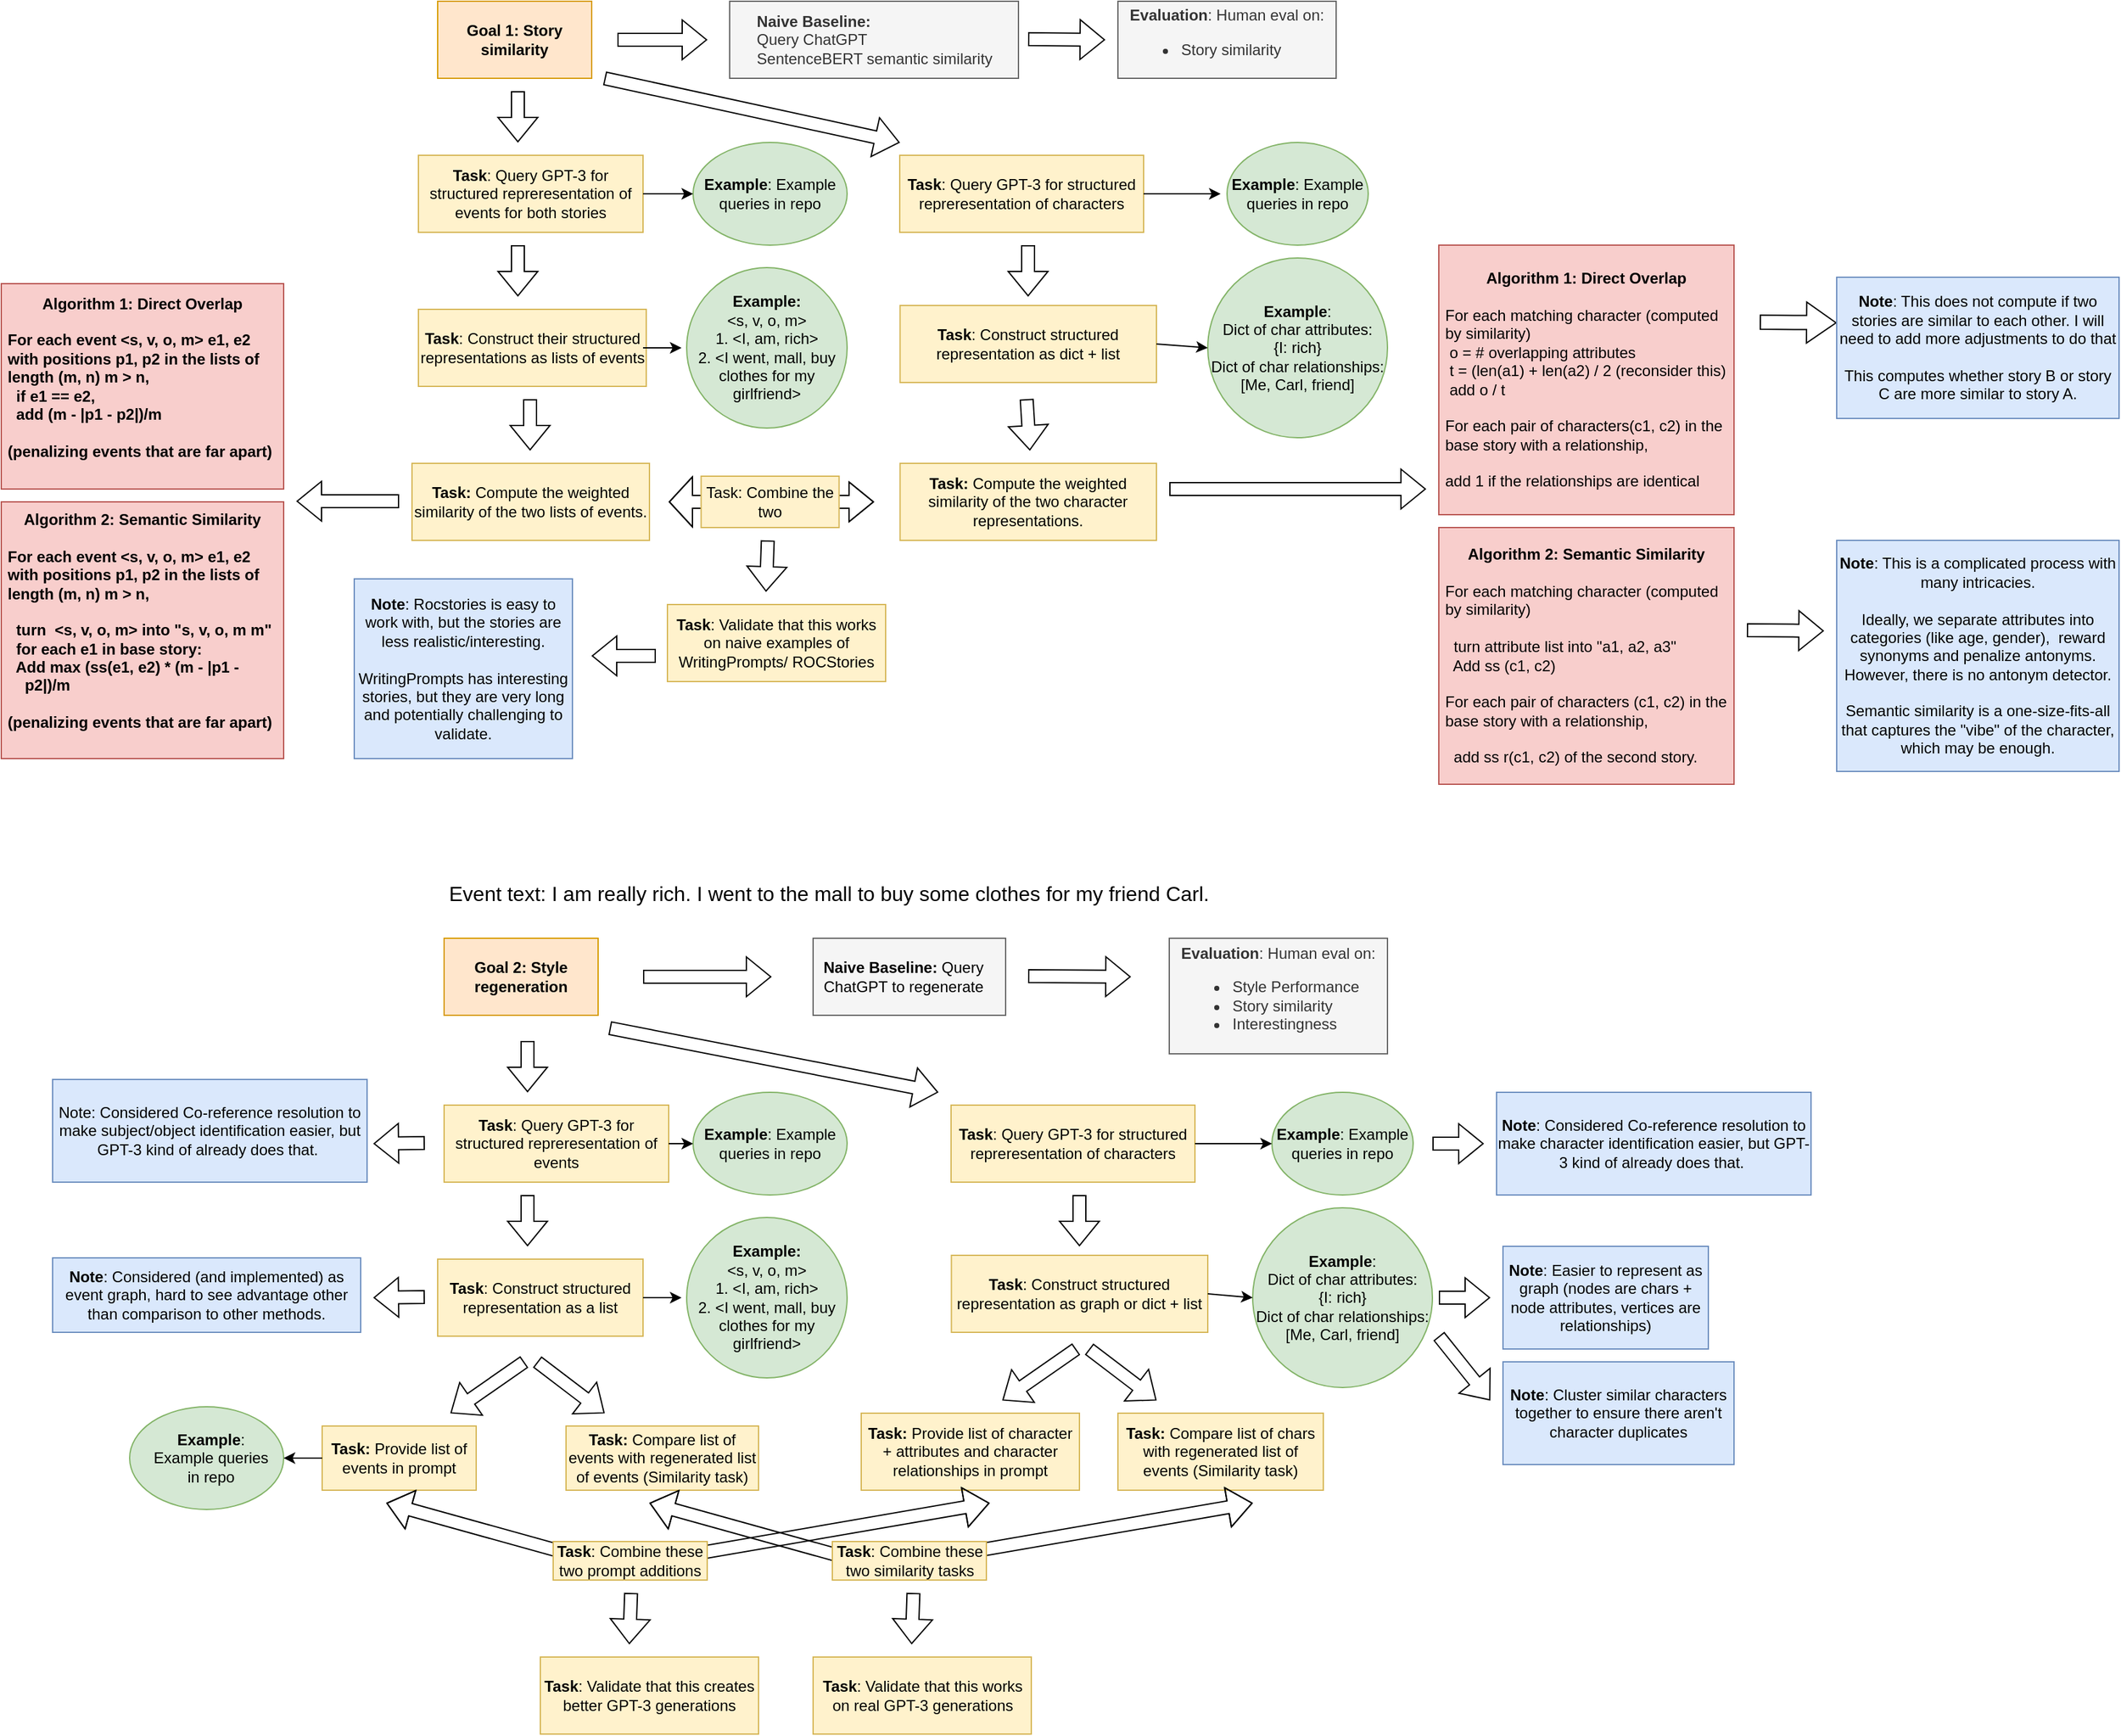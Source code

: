 <mxfile version="21.6.5" type="device">
  <diagram id="C5RBs43oDa-KdzZeNtuy" name="Page-1">
    <mxGraphModel dx="1106" dy="702" grid="1" gridSize="10" guides="1" tooltips="1" connect="1" arrows="1" fold="1" page="1" pageScale="1" pageWidth="3300" pageHeight="4681" math="0" shadow="0">
      <root>
        <mxCell id="WIyWlLk6GJQsqaUBKTNV-0" />
        <mxCell id="WIyWlLk6GJQsqaUBKTNV-1" parent="WIyWlLk6GJQsqaUBKTNV-0" />
        <mxCell id="u2KNT-bkNQCC0Z62DxVK-24" value="&lt;b style=&quot;border-color: var(--border-color);&quot;&gt;Example:&lt;br style=&quot;border-color: var(--border-color);&quot;&gt;&lt;/b&gt;&amp;lt;s, v, o, m&amp;gt;&lt;br style=&quot;border-color: var(--border-color);&quot;&gt;1. &amp;lt;I, am, rich&amp;gt;&lt;br style=&quot;border-color: var(--border-color);&quot;&gt;2. &amp;lt;I went, mall, buy clothes for my girlfriend&amp;gt;" style="ellipse;whiteSpace=wrap;html=1;aspect=fixed;fillColor=#d5e8d4;strokeColor=#82b366;" parent="WIyWlLk6GJQsqaUBKTNV-1" vertex="1">
          <mxGeometry x="644" y="1787.5" width="125" height="125" as="geometry" />
        </mxCell>
        <mxCell id="u2KNT-bkNQCC0Z62DxVK-22" value="&lt;b style=&quot;border-color: var(--border-color);&quot;&gt;Example&lt;/b&gt;: Example queries in repo" style="ellipse;whiteSpace=wrap;html=1;fillColor=#d5e8d4;strokeColor=#82b366;" parent="WIyWlLk6GJQsqaUBKTNV-1" vertex="1">
          <mxGeometry x="649" y="1690" width="120" height="80" as="geometry" />
        </mxCell>
        <mxCell id="u2KNT-bkNQCC0Z62DxVK-17" value="&lt;b style=&quot;border-color: var(--border-color);&quot;&gt;Task&lt;/b&gt;: Construct structured representation as a list" style="rounded=0;whiteSpace=wrap;html=1;fillColor=#fff2cc;strokeColor=#d6b656;" parent="WIyWlLk6GJQsqaUBKTNV-1" vertex="1">
          <mxGeometry x="450" y="1820" width="160" height="60" as="geometry" />
        </mxCell>
        <mxCell id="u2KNT-bkNQCC0Z62DxVK-6" value="" style="rounded=0;whiteSpace=wrap;html=1;fillColor=#f5f5f5;strokeColor=#666666;fontColor=#333333;" parent="WIyWlLk6GJQsqaUBKTNV-1" vertex="1">
          <mxGeometry x="742.5" y="1570" width="150" height="60" as="geometry" />
        </mxCell>
        <mxCell id="u2KNT-bkNQCC0Z62DxVK-3" value="&lt;b style=&quot;border-color: var(--border-color);&quot;&gt;Goal 2: Style regeneration&lt;/b&gt;" style="rounded=0;whiteSpace=wrap;html=1;fillColor=#ffe6cc;strokeColor=#d79b00;" parent="WIyWlLk6GJQsqaUBKTNV-1" vertex="1">
          <mxGeometry x="455" y="1570" width="120" height="60" as="geometry" />
        </mxCell>
        <mxCell id="u2KNT-bkNQCC0Z62DxVK-1" value="&lt;font style=&quot;font-size: 16px;&quot;&gt;Event text: I am really rich. I went to the mall to buy some clothes for my friend Carl.&lt;/font&gt;" style="text;html=1;strokeColor=none;fillColor=none;align=center;verticalAlign=middle;whiteSpace=wrap;rounded=0;" parent="WIyWlLk6GJQsqaUBKTNV-1" vertex="1">
          <mxGeometry x="440" y="1520" width="630" height="30" as="geometry" />
        </mxCell>
        <mxCell id="u2KNT-bkNQCC0Z62DxVK-4" value="" style="shape=flexArrow;endArrow=classic;html=1;rounded=0;" parent="WIyWlLk6GJQsqaUBKTNV-1" edge="1">
          <mxGeometry width="50" height="50" relative="1" as="geometry">
            <mxPoint x="610" y="1600" as="sourcePoint" />
            <mxPoint x="710" y="1600" as="targetPoint" />
          </mxGeometry>
        </mxCell>
        <mxCell id="u2KNT-bkNQCC0Z62DxVK-5" value="&lt;b&gt;Naive Baseline:&lt;/b&gt; Query ChatGPT to regenerate" style="text;html=1;strokeColor=none;fillColor=none;align=center;verticalAlign=middle;whiteSpace=wrap;rounded=0;" parent="WIyWlLk6GJQsqaUBKTNV-1" vertex="1">
          <mxGeometry x="732.5" y="1585" width="160" height="30" as="geometry" />
        </mxCell>
        <mxCell id="u2KNT-bkNQCC0Z62DxVK-7" value="&lt;b style=&quot;border-color: var(--border-color);&quot;&gt;Task&lt;/b&gt;: Query GPT-3 for structured repreresentation of events" style="rounded=0;whiteSpace=wrap;html=1;fillColor=#fff2cc;strokeColor=#d6b656;" parent="WIyWlLk6GJQsqaUBKTNV-1" vertex="1">
          <mxGeometry x="455" y="1700" width="175" height="60" as="geometry" />
        </mxCell>
        <mxCell id="u2KNT-bkNQCC0Z62DxVK-10" value="" style="shape=flexArrow;endArrow=classic;html=1;rounded=0;" parent="WIyWlLk6GJQsqaUBKTNV-1" edge="1">
          <mxGeometry width="50" height="50" relative="1" as="geometry">
            <mxPoint x="520" y="1650" as="sourcePoint" />
            <mxPoint x="520" y="1690" as="targetPoint" />
          </mxGeometry>
        </mxCell>
        <mxCell id="u2KNT-bkNQCC0Z62DxVK-11" value="" style="shape=flexArrow;endArrow=classic;html=1;rounded=0;" parent="WIyWlLk6GJQsqaUBKTNV-1" edge="1">
          <mxGeometry width="50" height="50" relative="1" as="geometry">
            <mxPoint x="584" y="1640" as="sourcePoint" />
            <mxPoint x="840" y="1690" as="targetPoint" />
          </mxGeometry>
        </mxCell>
        <mxCell id="u2KNT-bkNQCC0Z62DxVK-12" value="&lt;b style=&quot;border-color: var(--border-color);&quot;&gt;Task&lt;/b&gt;: Query GPT-3 for structured repreresentation of characters" style="rounded=0;whiteSpace=wrap;html=1;fillColor=#fff2cc;strokeColor=#d6b656;" parent="WIyWlLk6GJQsqaUBKTNV-1" vertex="1">
          <mxGeometry x="850" y="1700" width="190" height="60" as="geometry" />
        </mxCell>
        <mxCell id="u2KNT-bkNQCC0Z62DxVK-15" value="" style="shape=flexArrow;endArrow=classic;html=1;rounded=0;" parent="WIyWlLk6GJQsqaUBKTNV-1" edge="1">
          <mxGeometry width="50" height="50" relative="1" as="geometry">
            <mxPoint x="520" y="1770" as="sourcePoint" />
            <mxPoint x="520" y="1810" as="targetPoint" />
          </mxGeometry>
        </mxCell>
        <mxCell id="u2KNT-bkNQCC0Z62DxVK-23" value="" style="endArrow=classic;html=1;rounded=0;exitX=1;exitY=0.5;exitDx=0;exitDy=0;entryX=0;entryY=0.5;entryDx=0;entryDy=0;" parent="WIyWlLk6GJQsqaUBKTNV-1" source="u2KNT-bkNQCC0Z62DxVK-7" target="u2KNT-bkNQCC0Z62DxVK-22" edge="1">
          <mxGeometry width="50" height="50" relative="1" as="geometry">
            <mxPoint x="760" y="1660" as="sourcePoint" />
            <mxPoint x="810" y="1610" as="targetPoint" />
          </mxGeometry>
        </mxCell>
        <mxCell id="u2KNT-bkNQCC0Z62DxVK-26" value="" style="shape=flexArrow;endArrow=classic;html=1;rounded=0;" parent="WIyWlLk6GJQsqaUBKTNV-1" edge="1">
          <mxGeometry width="50" height="50" relative="1" as="geometry">
            <mxPoint x="517.5" y="1900" as="sourcePoint" />
            <mxPoint x="460" y="1940" as="targetPoint" />
          </mxGeometry>
        </mxCell>
        <mxCell id="u2KNT-bkNQCC0Z62DxVK-28" value="&lt;b&gt;Task:&lt;/b&gt; Provide list of events in prompt" style="rounded=0;whiteSpace=wrap;html=1;fillColor=#fff2cc;strokeColor=#d6b656;" parent="WIyWlLk6GJQsqaUBKTNV-1" vertex="1">
          <mxGeometry x="360" y="1950" width="120" height="50" as="geometry" />
        </mxCell>
        <mxCell id="u2KNT-bkNQCC0Z62DxVK-29" value="" style="shape=flexArrow;endArrow=classic;html=1;rounded=0;" parent="WIyWlLk6GJQsqaUBKTNV-1" edge="1">
          <mxGeometry width="50" height="50" relative="1" as="geometry">
            <mxPoint x="440" y="1849.5" as="sourcePoint" />
            <mxPoint x="400" y="1850" as="targetPoint" />
          </mxGeometry>
        </mxCell>
        <mxCell id="u2KNT-bkNQCC0Z62DxVK-30" value="&lt;b style=&quot;border-color: var(--border-color);&quot;&gt;Note&lt;/b&gt;: Considered (and implemented) as event graph, hard to see advantage other than comparison to other methods." style="rounded=0;whiteSpace=wrap;html=1;fillColor=#dae8fc;strokeColor=#6c8ebf;" parent="WIyWlLk6GJQsqaUBKTNV-1" vertex="1">
          <mxGeometry x="150" y="1819" width="240" height="58" as="geometry" />
        </mxCell>
        <mxCell id="u2KNT-bkNQCC0Z62DxVK-32" value="" style="shape=flexArrow;endArrow=classic;html=1;rounded=0;" parent="WIyWlLk6GJQsqaUBKTNV-1" edge="1">
          <mxGeometry width="50" height="50" relative="1" as="geometry">
            <mxPoint x="527.5" y="1900" as="sourcePoint" />
            <mxPoint x="580" y="1940" as="targetPoint" />
          </mxGeometry>
        </mxCell>
        <mxCell id="u2KNT-bkNQCC0Z62DxVK-33" value="&lt;b&gt;Task:&lt;/b&gt; Compare list of events with regenerated list of events (Similarity task)" style="rounded=0;whiteSpace=wrap;html=1;fillColor=#fff2cc;strokeColor=#d6b656;" parent="WIyWlLk6GJQsqaUBKTNV-1" vertex="1">
          <mxGeometry x="550" y="1950" width="150" height="50" as="geometry" />
        </mxCell>
        <mxCell id="u2KNT-bkNQCC0Z62DxVK-35" value="&lt;b&gt;Goal 1: Story similarity&lt;/b&gt;" style="rounded=0;whiteSpace=wrap;html=1;fillColor=#ffe6cc;strokeColor=#d79b00;" parent="WIyWlLk6GJQsqaUBKTNV-1" vertex="1">
          <mxGeometry x="450" y="840" width="120" height="60" as="geometry" />
        </mxCell>
        <mxCell id="u2KNT-bkNQCC0Z62DxVK-37" value="" style="shape=flexArrow;endArrow=classic;html=1;rounded=0;" parent="WIyWlLk6GJQsqaUBKTNV-1" edge="1">
          <mxGeometry width="50" height="50" relative="1" as="geometry">
            <mxPoint x="590" y="870" as="sourcePoint" />
            <mxPoint x="660" y="870" as="targetPoint" />
          </mxGeometry>
        </mxCell>
        <mxCell id="u2KNT-bkNQCC0Z62DxVK-38" value="&lt;div style=&quot;text-align: left;&quot;&gt;&lt;span style=&quot;background-color: initial;&quot;&gt;&lt;b&gt;Naive Baseline:&amp;nbsp;&lt;/b&gt;&lt;/span&gt;&lt;/div&gt;&lt;span style=&quot;background-color: initial;&quot;&gt;&lt;div style=&quot;text-align: left;&quot;&gt;&lt;span style=&quot;background-color: initial;&quot;&gt;Query ChatGPT&lt;/span&gt;&lt;/div&gt;SentenceBERT semantic similarity&lt;br&gt;&lt;/span&gt;" style="rounded=0;whiteSpace=wrap;html=1;fillColor=#f5f5f5;fontColor=#333333;strokeColor=#666666;" parent="WIyWlLk6GJQsqaUBKTNV-1" vertex="1">
          <mxGeometry x="677.5" y="840" width="225" height="60" as="geometry" />
        </mxCell>
        <mxCell id="u2KNT-bkNQCC0Z62DxVK-39" value="" style="shape=flexArrow;endArrow=classic;html=1;rounded=0;" parent="WIyWlLk6GJQsqaUBKTNV-1" edge="1">
          <mxGeometry width="50" height="50" relative="1" as="geometry">
            <mxPoint x="910" y="1599.5" as="sourcePoint" />
            <mxPoint x="990" y="1600" as="targetPoint" />
          </mxGeometry>
        </mxCell>
        <mxCell id="u2KNT-bkNQCC0Z62DxVK-41" value="&lt;div style=&quot;&quot;&gt;&lt;span style=&quot;background-color: initial;&quot;&gt;&lt;b&gt;Evaluation&lt;/b&gt;: Human eval on:&lt;/span&gt;&lt;/div&gt;&lt;ul&gt;&lt;li style=&quot;text-align: left;&quot;&gt;Style Performance&lt;/li&gt;&lt;li style=&quot;text-align: left;&quot;&gt;Story similarity&amp;nbsp;&lt;/li&gt;&lt;li style=&quot;text-align: left;&quot;&gt;Interestingness&lt;/li&gt;&lt;/ul&gt;" style="rounded=0;whiteSpace=wrap;html=1;align=center;fillColor=#f5f5f5;strokeColor=#666666;fontColor=#333333;" parent="WIyWlLk6GJQsqaUBKTNV-1" vertex="1">
          <mxGeometry x="1020" y="1570" width="170" height="90" as="geometry" />
        </mxCell>
        <mxCell id="u2KNT-bkNQCC0Z62DxVK-42" value="&lt;b&gt;Example&lt;/b&gt;: Example queries in repo" style="ellipse;whiteSpace=wrap;html=1;fillColor=#d5e8d4;strokeColor=#82b366;" parent="WIyWlLk6GJQsqaUBKTNV-1" vertex="1">
          <mxGeometry x="1100" y="1690" width="110" height="80" as="geometry" />
        </mxCell>
        <mxCell id="u2KNT-bkNQCC0Z62DxVK-47" value="" style="endArrow=classic;html=1;rounded=0;exitX=1;exitY=0.5;exitDx=0;exitDy=0;" parent="WIyWlLk6GJQsqaUBKTNV-1" source="u2KNT-bkNQCC0Z62DxVK-17" edge="1">
          <mxGeometry width="50" height="50" relative="1" as="geometry">
            <mxPoint x="650" y="1870" as="sourcePoint" />
            <mxPoint x="640" y="1850" as="targetPoint" />
          </mxGeometry>
        </mxCell>
        <mxCell id="u2KNT-bkNQCC0Z62DxVK-52" value="" style="endArrow=classic;html=1;rounded=0;exitX=1;exitY=0.5;exitDx=0;exitDy=0;entryX=0;entryY=0.5;entryDx=0;entryDy=0;" parent="WIyWlLk6GJQsqaUBKTNV-1" source="u2KNT-bkNQCC0Z62DxVK-12" target="u2KNT-bkNQCC0Z62DxVK-42" edge="1">
          <mxGeometry width="50" height="50" relative="1" as="geometry">
            <mxPoint x="650" y="1910" as="sourcePoint" />
            <mxPoint x="700" y="1860" as="targetPoint" />
          </mxGeometry>
        </mxCell>
        <mxCell id="u2KNT-bkNQCC0Z62DxVK-53" value="" style="shape=flexArrow;endArrow=classic;html=1;rounded=0;" parent="WIyWlLk6GJQsqaUBKTNV-1" edge="1">
          <mxGeometry width="50" height="50" relative="1" as="geometry">
            <mxPoint x="950" y="1770" as="sourcePoint" />
            <mxPoint x="950" y="1810" as="targetPoint" />
          </mxGeometry>
        </mxCell>
        <mxCell id="u2KNT-bkNQCC0Z62DxVK-54" value="&lt;b&gt;Task&lt;/b&gt;: Construct structured representation as graph or dict + list" style="rounded=0;whiteSpace=wrap;html=1;fillColor=#fff2cc;strokeColor=#d6b656;" parent="WIyWlLk6GJQsqaUBKTNV-1" vertex="1">
          <mxGeometry x="850.25" y="1817" width="199.75" height="60" as="geometry" />
        </mxCell>
        <mxCell id="u2KNT-bkNQCC0Z62DxVK-55" value="&lt;b&gt;Example&lt;/b&gt;: &lt;br&gt;Dict of char attributes: &lt;br&gt;{I: rich}&lt;br&gt;Dict of char relationships:&lt;br&gt;[Me, Carl, friend]" style="ellipse;whiteSpace=wrap;html=1;aspect=fixed;fillColor=#d5e8d4;strokeColor=#82b366;" parent="WIyWlLk6GJQsqaUBKTNV-1" vertex="1">
          <mxGeometry x="1085" y="1780" width="140" height="140" as="geometry" />
        </mxCell>
        <mxCell id="u2KNT-bkNQCC0Z62DxVK-56" value="" style="shape=flexArrow;endArrow=classic;html=1;rounded=0;" parent="WIyWlLk6GJQsqaUBKTNV-1" edge="1">
          <mxGeometry width="50" height="50" relative="1" as="geometry">
            <mxPoint x="1230" y="1850" as="sourcePoint" />
            <mxPoint x="1270" y="1850" as="targetPoint" />
          </mxGeometry>
        </mxCell>
        <mxCell id="u2KNT-bkNQCC0Z62DxVK-57" value="&lt;b&gt;Note&lt;/b&gt;: Easier to represent as graph (nodes are chars + node attributes, vertices are relationships)" style="rounded=0;whiteSpace=wrap;html=1;fillColor=#dae8fc;strokeColor=#6c8ebf;" parent="WIyWlLk6GJQsqaUBKTNV-1" vertex="1">
          <mxGeometry x="1280" y="1810" width="160" height="80" as="geometry" />
        </mxCell>
        <mxCell id="u2KNT-bkNQCC0Z62DxVK-58" value="" style="endArrow=classic;html=1;rounded=0;exitX=1;exitY=0.5;exitDx=0;exitDy=0;entryX=0;entryY=0.5;entryDx=0;entryDy=0;" parent="WIyWlLk6GJQsqaUBKTNV-1" source="u2KNT-bkNQCC0Z62DxVK-54" target="u2KNT-bkNQCC0Z62DxVK-55" edge="1">
          <mxGeometry width="50" height="50" relative="1" as="geometry">
            <mxPoint x="1050" y="1740" as="sourcePoint" />
            <mxPoint x="1110" y="1740" as="targetPoint" />
          </mxGeometry>
        </mxCell>
        <mxCell id="u2KNT-bkNQCC0Z62DxVK-59" value="" style="shape=flexArrow;endArrow=classic;html=1;rounded=0;" parent="WIyWlLk6GJQsqaUBKTNV-1" edge="1">
          <mxGeometry width="50" height="50" relative="1" as="geometry">
            <mxPoint x="947.5" y="1890" as="sourcePoint" />
            <mxPoint x="890" y="1930" as="targetPoint" />
          </mxGeometry>
        </mxCell>
        <mxCell id="u2KNT-bkNQCC0Z62DxVK-60" value="&lt;b&gt;Task:&lt;/b&gt; Provide list of character + attributes and character relationships in prompt" style="rounded=0;whiteSpace=wrap;html=1;fillColor=#fff2cc;strokeColor=#d6b656;" parent="WIyWlLk6GJQsqaUBKTNV-1" vertex="1">
          <mxGeometry x="780" y="1940" width="170" height="60" as="geometry" />
        </mxCell>
        <mxCell id="u2KNT-bkNQCC0Z62DxVK-61" value="" style="shape=flexArrow;endArrow=classic;html=1;rounded=0;" parent="WIyWlLk6GJQsqaUBKTNV-1" edge="1">
          <mxGeometry width="50" height="50" relative="1" as="geometry">
            <mxPoint x="957.5" y="1890" as="sourcePoint" />
            <mxPoint x="1010" y="1930" as="targetPoint" />
          </mxGeometry>
        </mxCell>
        <mxCell id="u2KNT-bkNQCC0Z62DxVK-62" value="&lt;b&gt;Task:&lt;/b&gt; Compare list of chars with regenerated list of events (Similarity task)" style="rounded=0;whiteSpace=wrap;html=1;fillColor=#fff2cc;strokeColor=#d6b656;" parent="WIyWlLk6GJQsqaUBKTNV-1" vertex="1">
          <mxGeometry x="980" y="1940" width="160" height="60" as="geometry" />
        </mxCell>
        <mxCell id="u2KNT-bkNQCC0Z62DxVK-63" value="" style="shape=flexArrow;endArrow=classic;html=1;rounded=0;" parent="WIyWlLk6GJQsqaUBKTNV-1" edge="1">
          <mxGeometry width="50" height="50" relative="1" as="geometry">
            <mxPoint x="1225" y="1730" as="sourcePoint" />
            <mxPoint x="1265" y="1730" as="targetPoint" />
          </mxGeometry>
        </mxCell>
        <mxCell id="u2KNT-bkNQCC0Z62DxVK-64" value="&lt;b&gt;Note&lt;/b&gt;: Considered Co-reference resolution to make character identification easier, but GPT-3 kind of already does that.&amp;nbsp;" style="rounded=0;whiteSpace=wrap;html=1;fillColor=#dae8fc;strokeColor=#6c8ebf;" parent="WIyWlLk6GJQsqaUBKTNV-1" vertex="1">
          <mxGeometry x="1275" y="1690" width="245" height="80" as="geometry" />
        </mxCell>
        <mxCell id="u2KNT-bkNQCC0Z62DxVK-65" value="&lt;b&gt;Note&lt;/b&gt;: Cluster similar characters together to ensure there aren&#39;t character duplicates" style="rounded=0;whiteSpace=wrap;html=1;fillColor=#dae8fc;strokeColor=#6c8ebf;" parent="WIyWlLk6GJQsqaUBKTNV-1" vertex="1">
          <mxGeometry x="1280" y="1900" width="180" height="80" as="geometry" />
        </mxCell>
        <mxCell id="u2KNT-bkNQCC0Z62DxVK-66" value="" style="shape=flexArrow;endArrow=classic;html=1;rounded=0;" parent="WIyWlLk6GJQsqaUBKTNV-1" edge="1">
          <mxGeometry width="50" height="50" relative="1" as="geometry">
            <mxPoint x="1230" y="1880" as="sourcePoint" />
            <mxPoint x="1270" y="1930" as="targetPoint" />
          </mxGeometry>
        </mxCell>
        <mxCell id="u2KNT-bkNQCC0Z62DxVK-68" value="Note: Considered Co-reference resolution to make subject/object identification easier, but GPT-3 kind of already does that.&amp;nbsp;" style="rounded=0;whiteSpace=wrap;html=1;fillColor=#dae8fc;strokeColor=#6c8ebf;" parent="WIyWlLk6GJQsqaUBKTNV-1" vertex="1">
          <mxGeometry x="150" y="1680" width="245" height="80" as="geometry" />
        </mxCell>
        <mxCell id="u2KNT-bkNQCC0Z62DxVK-69" value="" style="shape=flexArrow;endArrow=classic;html=1;rounded=0;" parent="WIyWlLk6GJQsqaUBKTNV-1" edge="1">
          <mxGeometry width="50" height="50" relative="1" as="geometry">
            <mxPoint x="440" y="1729.5" as="sourcePoint" />
            <mxPoint x="400" y="1730" as="targetPoint" />
          </mxGeometry>
        </mxCell>
        <mxCell id="u2KNT-bkNQCC0Z62DxVK-73" value="" style="ellipse;whiteSpace=wrap;html=1;fillColor=#d5e8d4;strokeColor=#82b366;" parent="WIyWlLk6GJQsqaUBKTNV-1" vertex="1">
          <mxGeometry x="210" y="1935" width="120" height="80" as="geometry" />
        </mxCell>
        <mxCell id="u2KNT-bkNQCC0Z62DxVK-74" value="&lt;b&gt;Example&lt;/b&gt;: Example queries in repo" style="text;html=1;strokeColor=none;fillColor=none;align=center;verticalAlign=middle;whiteSpace=wrap;rounded=0;" parent="WIyWlLk6GJQsqaUBKTNV-1" vertex="1">
          <mxGeometry x="224.5" y="1960" width="96.5" height="30" as="geometry" />
        </mxCell>
        <mxCell id="u2KNT-bkNQCC0Z62DxVK-75" value="" style="endArrow=classic;html=1;rounded=0;exitX=0;exitY=0.5;exitDx=0;exitDy=0;entryX=1;entryY=0.5;entryDx=0;entryDy=0;" parent="WIyWlLk6GJQsqaUBKTNV-1" source="u2KNT-bkNQCC0Z62DxVK-28" target="u2KNT-bkNQCC0Z62DxVK-73" edge="1">
          <mxGeometry width="50" height="50" relative="1" as="geometry">
            <mxPoint x="620" y="1860" as="sourcePoint" />
            <mxPoint x="650" y="1860" as="targetPoint" />
          </mxGeometry>
        </mxCell>
        <mxCell id="u2KNT-bkNQCC0Z62DxVK-76" value="&lt;div style=&quot;&quot;&gt;&lt;span style=&quot;background-color: initial;&quot;&gt;&lt;b&gt;Evaluation&lt;/b&gt;: Human eval on:&lt;/span&gt;&lt;/div&gt;&lt;ul&gt;&lt;li style=&quot;text-align: left;&quot;&gt;&lt;span style=&quot;background-color: initial;&quot;&gt;Story similarity&amp;nbsp;&lt;/span&gt;&lt;/li&gt;&lt;/ul&gt;" style="rounded=0;whiteSpace=wrap;html=1;align=center;fillColor=#f5f5f5;strokeColor=#666666;fontColor=#333333;" parent="WIyWlLk6GJQsqaUBKTNV-1" vertex="1">
          <mxGeometry x="980" y="840" width="170" height="60" as="geometry" />
        </mxCell>
        <mxCell id="u2KNT-bkNQCC0Z62DxVK-77" value="" style="shape=flexArrow;endArrow=classic;html=1;rounded=0;" parent="WIyWlLk6GJQsqaUBKTNV-1" edge="1">
          <mxGeometry width="50" height="50" relative="1" as="geometry">
            <mxPoint x="910" y="869.5" as="sourcePoint" />
            <mxPoint x="970" y="870" as="targetPoint" />
          </mxGeometry>
        </mxCell>
        <mxCell id="u2KNT-bkNQCC0Z62DxVK-78" value="&lt;b style=&quot;border-color: var(--border-color);&quot;&gt;Task&lt;/b&gt;: Construct their structured representations as lists of events" style="rounded=0;whiteSpace=wrap;html=1;fillColor=#fff2cc;strokeColor=#d6b656;" parent="WIyWlLk6GJQsqaUBKTNV-1" vertex="1">
          <mxGeometry x="435" y="1080" width="177.5" height="60" as="geometry" />
        </mxCell>
        <mxCell id="u2KNT-bkNQCC0Z62DxVK-79" value="" style="shape=flexArrow;endArrow=classic;html=1;rounded=0;" parent="WIyWlLk6GJQsqaUBKTNV-1" edge="1">
          <mxGeometry width="50" height="50" relative="1" as="geometry">
            <mxPoint x="512.5" y="910" as="sourcePoint" />
            <mxPoint x="512.5" y="950" as="targetPoint" />
          </mxGeometry>
        </mxCell>
        <mxCell id="u2KNT-bkNQCC0Z62DxVK-80" value="" style="shape=flexArrow;endArrow=classic;html=1;rounded=0;" parent="WIyWlLk6GJQsqaUBKTNV-1" edge="1">
          <mxGeometry width="50" height="50" relative="1" as="geometry">
            <mxPoint x="512.5" y="1030" as="sourcePoint" />
            <mxPoint x="512.5" y="1070" as="targetPoint" />
          </mxGeometry>
        </mxCell>
        <mxCell id="u2KNT-bkNQCC0Z62DxVK-81" value="&lt;b style=&quot;border-color: var(--border-color);&quot;&gt;Task&lt;/b&gt;: Query GPT-3 for structured repreresentation of events for both stories" style="rounded=0;whiteSpace=wrap;html=1;fillColor=#fff2cc;strokeColor=#d6b656;" parent="WIyWlLk6GJQsqaUBKTNV-1" vertex="1">
          <mxGeometry x="435" y="960" width="175" height="60" as="geometry" />
        </mxCell>
        <mxCell id="u2KNT-bkNQCC0Z62DxVK-82" value="&lt;b&gt;Task: &lt;/b&gt;Compute the weighted similarity of the two lists of events." style="rounded=0;whiteSpace=wrap;html=1;fillColor=#fff2cc;strokeColor=#d6b656;" parent="WIyWlLk6GJQsqaUBKTNV-1" vertex="1">
          <mxGeometry x="430" y="1200" width="185" height="60" as="geometry" />
        </mxCell>
        <mxCell id="u2KNT-bkNQCC0Z62DxVK-84" value="" style="shape=flexArrow;endArrow=classic;html=1;rounded=0;" parent="WIyWlLk6GJQsqaUBKTNV-1" edge="1">
          <mxGeometry width="50" height="50" relative="1" as="geometry">
            <mxPoint x="522" y="1150" as="sourcePoint" />
            <mxPoint x="522" y="1190" as="targetPoint" />
          </mxGeometry>
        </mxCell>
        <mxCell id="u2KNT-bkNQCC0Z62DxVK-85" value="&lt;b style=&quot;border-color: var(--border-color);&quot;&gt;Task&lt;/b&gt;: Query GPT-3 for structured repreresentation of characters" style="rounded=0;whiteSpace=wrap;html=1;fillColor=#fff2cc;strokeColor=#d6b656;" parent="WIyWlLk6GJQsqaUBKTNV-1" vertex="1">
          <mxGeometry x="810" y="960" width="190" height="60" as="geometry" />
        </mxCell>
        <mxCell id="u2KNT-bkNQCC0Z62DxVK-87" value="" style="endArrow=classic;html=1;rounded=0;exitX=1;exitY=0.5;exitDx=0;exitDy=0;entryX=0;entryY=0.5;entryDx=0;entryDy=0;" parent="WIyWlLk6GJQsqaUBKTNV-1" source="u2KNT-bkNQCC0Z62DxVK-85" edge="1">
          <mxGeometry width="50" height="50" relative="1" as="geometry">
            <mxPoint x="610" y="1170" as="sourcePoint" />
            <mxPoint x="1060" y="990" as="targetPoint" />
          </mxGeometry>
        </mxCell>
        <mxCell id="u2KNT-bkNQCC0Z62DxVK-88" value="" style="shape=flexArrow;endArrow=classic;html=1;rounded=0;" parent="WIyWlLk6GJQsqaUBKTNV-1" edge="1">
          <mxGeometry width="50" height="50" relative="1" as="geometry">
            <mxPoint x="910" y="1030" as="sourcePoint" />
            <mxPoint x="910" y="1070" as="targetPoint" />
          </mxGeometry>
        </mxCell>
        <mxCell id="u2KNT-bkNQCC0Z62DxVK-89" value="&lt;b&gt;Task&lt;/b&gt;: Construct structured representation as dict + list" style="rounded=0;whiteSpace=wrap;html=1;fillColor=#fff2cc;strokeColor=#d6b656;" parent="WIyWlLk6GJQsqaUBKTNV-1" vertex="1">
          <mxGeometry x="810.25" y="1077" width="199.75" height="60" as="geometry" />
        </mxCell>
        <mxCell id="u2KNT-bkNQCC0Z62DxVK-93" value="" style="shape=flexArrow;endArrow=classic;html=1;rounded=0;" parent="WIyWlLk6GJQsqaUBKTNV-1" edge="1">
          <mxGeometry width="50" height="50" relative="1" as="geometry">
            <mxPoint x="908.88" y="1150" as="sourcePoint" />
            <mxPoint x="911.38" y="1190" as="targetPoint" />
          </mxGeometry>
        </mxCell>
        <mxCell id="u2KNT-bkNQCC0Z62DxVK-95" value="" style="shape=flexArrow;endArrow=classic;html=1;rounded=0;" parent="WIyWlLk6GJQsqaUBKTNV-1" edge="1">
          <mxGeometry width="50" height="50" relative="1" as="geometry">
            <mxPoint x="580" y="900" as="sourcePoint" />
            <mxPoint x="810" y="950" as="targetPoint" />
          </mxGeometry>
        </mxCell>
        <mxCell id="u2KNT-bkNQCC0Z62DxVK-96" value="&lt;b&gt;Example&lt;/b&gt;: Example queries in repo" style="ellipse;whiteSpace=wrap;html=1;fillColor=#d5e8d4;strokeColor=#82b366;" parent="WIyWlLk6GJQsqaUBKTNV-1" vertex="1">
          <mxGeometry x="1065" y="950" width="110" height="80" as="geometry" />
        </mxCell>
        <mxCell id="u2KNT-bkNQCC0Z62DxVK-97" value="&lt;b&gt;Example&lt;/b&gt;: &lt;br&gt;Dict of char attributes: &lt;br&gt;{I: rich}&lt;br&gt;Dict of char relationships:&lt;br&gt;[Me, Carl, friend]" style="ellipse;whiteSpace=wrap;html=1;aspect=fixed;fillColor=#d5e8d4;strokeColor=#82b366;" parent="WIyWlLk6GJQsqaUBKTNV-1" vertex="1">
          <mxGeometry x="1050" y="1040" width="140" height="140" as="geometry" />
        </mxCell>
        <mxCell id="u2KNT-bkNQCC0Z62DxVK-98" value="" style="endArrow=classic;html=1;rounded=0;exitX=1;exitY=0.5;exitDx=0;exitDy=0;entryX=0;entryY=0.5;entryDx=0;entryDy=0;" parent="WIyWlLk6GJQsqaUBKTNV-1" source="u2KNT-bkNQCC0Z62DxVK-89" target="u2KNT-bkNQCC0Z62DxVK-97" edge="1">
          <mxGeometry width="50" height="50" relative="1" as="geometry">
            <mxPoint x="1015" y="1107" as="sourcePoint" />
            <mxPoint x="1075" y="1000" as="targetPoint" />
          </mxGeometry>
        </mxCell>
        <mxCell id="u2KNT-bkNQCC0Z62DxVK-99" value="&lt;b style=&quot;border-color: var(--border-color);&quot;&gt;Example:&lt;br style=&quot;border-color: var(--border-color);&quot;&gt;&lt;/b&gt;&amp;lt;s, v, o, m&amp;gt;&lt;br style=&quot;border-color: var(--border-color);&quot;&gt;1. &amp;lt;I, am, rich&amp;gt;&lt;br style=&quot;border-color: var(--border-color);&quot;&gt;2. &amp;lt;I went, mall, buy clothes for my girlfriend&amp;gt;" style="ellipse;whiteSpace=wrap;html=1;aspect=fixed;fillColor=#d5e8d4;strokeColor=#82b366;" parent="WIyWlLk6GJQsqaUBKTNV-1" vertex="1">
          <mxGeometry x="644" y="1047.5" width="125" height="125" as="geometry" />
        </mxCell>
        <mxCell id="u2KNT-bkNQCC0Z62DxVK-100" value="&lt;b style=&quot;border-color: var(--border-color);&quot;&gt;Example&lt;/b&gt;: Example queries in repo" style="ellipse;whiteSpace=wrap;html=1;fillColor=#d5e8d4;strokeColor=#82b366;" parent="WIyWlLk6GJQsqaUBKTNV-1" vertex="1">
          <mxGeometry x="649" y="950" width="120" height="80" as="geometry" />
        </mxCell>
        <mxCell id="u2KNT-bkNQCC0Z62DxVK-101" value="" style="endArrow=classic;html=1;rounded=0;exitX=1;exitY=0.5;exitDx=0;exitDy=0;entryX=0;entryY=0.5;entryDx=0;entryDy=0;" parent="WIyWlLk6GJQsqaUBKTNV-1" source="u2KNT-bkNQCC0Z62DxVK-81" target="u2KNT-bkNQCC0Z62DxVK-100" edge="1">
          <mxGeometry width="50" height="50" relative="1" as="geometry">
            <mxPoint x="630" y="990" as="sourcePoint" />
            <mxPoint x="810" y="870" as="targetPoint" />
          </mxGeometry>
        </mxCell>
        <mxCell id="u2KNT-bkNQCC0Z62DxVK-102" value="" style="endArrow=classic;html=1;rounded=0;exitX=1;exitY=0.5;exitDx=0;exitDy=0;" parent="WIyWlLk6GJQsqaUBKTNV-1" edge="1">
          <mxGeometry width="50" height="50" relative="1" as="geometry">
            <mxPoint x="610" y="1110" as="sourcePoint" />
            <mxPoint x="640" y="1110" as="targetPoint" />
          </mxGeometry>
        </mxCell>
        <mxCell id="u2KNT-bkNQCC0Z62DxVK-103" value="" style="shape=flexArrow;endArrow=classic;html=1;rounded=0;" parent="WIyWlLk6GJQsqaUBKTNV-1" edge="1">
          <mxGeometry width="50" height="50" relative="1" as="geometry">
            <mxPoint x="420" y="1229.5" as="sourcePoint" />
            <mxPoint x="340" y="1229.5" as="targetPoint" />
          </mxGeometry>
        </mxCell>
        <mxCell id="u2KNT-bkNQCC0Z62DxVK-104" value="&lt;b&gt;Algorithm 1: Direct Overlap&lt;br&gt;&lt;div style=&quot;text-align: left;&quot;&gt;&lt;b style=&quot;background-color: initial;&quot;&gt;&lt;br&gt;&lt;/b&gt;&lt;/div&gt;&lt;div style=&quot;text-align: left;&quot;&gt;&lt;b style=&quot;background-color: initial;&quot;&gt;For each event &amp;lt;s, v, o, m&amp;gt; e1, e2 with positions p1, p2 in the lists of length (m, n) m &amp;gt; n,&lt;/b&gt;&lt;/div&gt;&lt;div style=&quot;text-align: left;&quot;&gt;&lt;b style=&quot;background-color: initial;&quot;&gt;&amp;nbsp; if e1 == e2,&amp;nbsp;&amp;nbsp;&lt;/b&gt;&lt;br&gt;&lt;/div&gt;&lt;div style=&quot;text-align: left;&quot;&gt;&lt;b style=&quot;background-color: initial;&quot;&gt;&amp;nbsp; add (m - |p1 - p2|)/m &lt;br&gt;&lt;br&gt;&lt;/b&gt;&lt;/div&gt;&lt;div style=&quot;text-align: left;&quot;&gt;&lt;b style=&quot;background-color: initial;&quot;&gt;(penalizing events that are far apart)&lt;/b&gt;&lt;/div&gt;&lt;br&gt;&lt;/b&gt;" style="rounded=0;whiteSpace=wrap;html=1;fillColor=#f8cecc;strokeColor=#b85450;strokeWidth=1;spacingLeft=4;spacingRight=4;" parent="WIyWlLk6GJQsqaUBKTNV-1" vertex="1">
          <mxGeometry x="110" y="1060" width="220" height="160" as="geometry" />
        </mxCell>
        <mxCell id="u2KNT-bkNQCC0Z62DxVK-107" value="&lt;b&gt;Algorithm 2: Semantic Similarity&lt;br&gt;&lt;div style=&quot;text-align: left;&quot;&gt;&lt;b style=&quot;background-color: initial;&quot;&gt;&lt;br&gt;&lt;/b&gt;&lt;/div&gt;&lt;div style=&quot;text-align: left;&quot;&gt;&lt;b style=&quot;background-color: initial;&quot;&gt;For each event &amp;lt;s, v, o, m&amp;gt; e1, e2 with positions p1, p2 in the lists of length (m, n) m &amp;gt; n,&lt;/b&gt;&lt;/div&gt;&lt;div style=&quot;text-align: left;&quot;&gt;&lt;b style=&quot;background-color: initial;&quot;&gt;&lt;br&gt;&lt;/b&gt;&lt;/div&gt;&lt;div style=&quot;text-align: left;&quot;&gt;&lt;b style=&quot;background-color: initial;&quot;&gt;&amp;nbsp; turn&amp;nbsp; &amp;lt;s, v, o, m&amp;gt; into &quot;s, v, o, m m&quot;&lt;/b&gt;&lt;br&gt;&lt;/div&gt;&lt;div style=&quot;text-align: left;&quot;&gt;&lt;b style=&quot;background-color: initial;&quot;&gt;&amp;nbsp; for each e1 in base story:&lt;/b&gt;&lt;/div&gt;&lt;div style=&quot;text-align: left;&quot;&gt;&lt;b style=&quot;background-color: initial;&quot;&gt;&lt;span style=&quot;&quot;&gt;&lt;/span&gt;&amp;nbsp; Add max (ss(e1, e2) *&amp;nbsp;&lt;/b&gt;&lt;b style=&quot;border-color: var(--border-color); background-color: initial;&quot;&gt;(m - |p1 -&amp;nbsp; &amp;nbsp; &amp;nbsp; &amp;nbsp; &amp;nbsp; &amp;nbsp; p2|)/m&lt;/b&gt;&lt;b style=&quot;background-color: initial;&quot;&gt;&lt;br&gt;&lt;br&gt;&lt;/b&gt;&lt;/div&gt;&lt;div style=&quot;text-align: left;&quot;&gt;&lt;b style=&quot;background-color: initial;&quot;&gt;(penalizing events that are far apart)&lt;/b&gt;&lt;/div&gt;&lt;br&gt;&lt;/b&gt;" style="rounded=0;whiteSpace=wrap;html=1;fillColor=#f8cecc;strokeColor=#b85450;strokeWidth=1;spacingLeft=4;spacingRight=4;" parent="WIyWlLk6GJQsqaUBKTNV-1" vertex="1">
          <mxGeometry x="110" y="1230" width="220" height="200" as="geometry" />
        </mxCell>
        <mxCell id="u2KNT-bkNQCC0Z62DxVK-108" value="&lt;b&gt;Algorithm 1: Direct Overlap&lt;br&gt;&lt;div style=&quot;text-align: left;&quot;&gt;&lt;b style=&quot;background-color: initial;&quot;&gt;&lt;br&gt;&lt;/b&gt;&lt;/div&gt;&lt;/b&gt;&lt;span style=&quot;border-color: var(--border-color);&quot;&gt;&lt;div style=&quot;border-color: var(--border-color); text-align: left;&quot;&gt;&lt;span style=&quot;border-color: var(--border-color); background-color: initial;&quot;&gt;For each matching character (computed by similarity)&amp;nbsp;&lt;/span&gt;&lt;/div&gt;&lt;/span&gt;&lt;div style=&quot;text-align: left;&quot;&gt;&lt;span style=&quot;background-color: initial;&quot;&gt;&amp;nbsp;o = # overlapping attributes&lt;/span&gt;&lt;/div&gt;&lt;div style=&quot;text-align: left;&quot;&gt;&lt;span style=&quot;background-color: initial;&quot;&gt;&amp;nbsp;t = (len(a1) + len(a2) / 2 (reconsider this)&lt;/span&gt;&lt;/div&gt;&lt;div style=&quot;text-align: left;&quot;&gt;&lt;span style=&quot;background-color: initial;&quot;&gt;&amp;nbsp;add o / t&lt;/span&gt;&lt;/div&gt;&lt;div style=&quot;text-align: left;&quot;&gt;&lt;span style=&quot;background-color: initial;&quot;&gt;&lt;br&gt;&lt;/span&gt;&lt;/div&gt;&lt;div style=&quot;text-align: left;&quot;&gt;&lt;span style=&quot;background-color: initial;&quot;&gt;For each pair of characters(c1, c2) in the base story with a relationship,&lt;/span&gt;&lt;/div&gt;&lt;div style=&quot;text-align: left;&quot;&gt;&lt;br&gt;&lt;/div&gt;&lt;div style=&quot;text-align: left;&quot;&gt;add 1 if the relationships are identical&lt;/div&gt;" style="rounded=0;whiteSpace=wrap;html=1;fillColor=#f8cecc;strokeColor=#b85450;strokeWidth=1;spacingLeft=4;spacingRight=4;" parent="WIyWlLk6GJQsqaUBKTNV-1" vertex="1">
          <mxGeometry x="1230" y="1030" width="230" height="210" as="geometry" />
        </mxCell>
        <mxCell id="u2KNT-bkNQCC0Z62DxVK-109" value="&lt;b&gt;Algorithm 2: Semantic Similarity&lt;/b&gt;&lt;br&gt;&lt;div style=&quot;font-weight: bold; text-align: left;&quot;&gt;&lt;b style=&quot;background-color: initial;&quot;&gt;&lt;br&gt;&lt;/b&gt;&lt;/div&gt;&lt;div style=&quot;text-align: left;&quot;&gt;&lt;span style=&quot;background-color: initial;&quot;&gt;For each matching character (computed by similarity)&amp;nbsp;&lt;/span&gt;&lt;/div&gt;&lt;div style=&quot;text-align: left;&quot;&gt;&lt;span style=&quot;background-color: initial;&quot;&gt;&lt;br&gt;&lt;/span&gt;&lt;/div&gt;&lt;div style=&quot;text-align: left;&quot;&gt;&lt;span style=&quot;background-color: initial;&quot;&gt;&amp;nbsp; turn attribute list into &quot;a1, a2, a3&quot;&lt;/span&gt;&lt;/div&gt;&lt;div style=&quot;text-align: left;&quot;&gt;&lt;span style=&quot;background-color: initial;&quot;&gt;&lt;span style=&quot;&quot;&gt;&lt;/span&gt;&amp;nbsp; Add ss (c1, c2)&lt;/span&gt;&lt;/div&gt;&lt;div style=&quot;text-align: left;&quot;&gt;&lt;span style=&quot;background-color: initial;&quot;&gt;&lt;br&gt;&lt;/span&gt;&lt;/div&gt;&lt;div style=&quot;text-align: left;&quot;&gt;&lt;span style=&quot;background-color: initial;&quot;&gt;For each pair of characters (c1, c2) in the base story with a relationship,&lt;/span&gt;&lt;/div&gt;&lt;div style=&quot;text-align: left;&quot;&gt;&lt;span style=&quot;background-color: initial;&quot;&gt;&lt;br&gt;&lt;/span&gt;&lt;/div&gt;&lt;div style=&quot;text-align: left;&quot;&gt;&lt;span style=&quot;background-color: initial;&quot;&gt;&amp;nbsp; add ss r(c1, c2) of the second story.&lt;/span&gt;&lt;/div&gt;" style="rounded=0;whiteSpace=wrap;html=1;fillColor=#f8cecc;strokeColor=#b85450;strokeWidth=1;spacingLeft=4;spacingRight=4;" parent="WIyWlLk6GJQsqaUBKTNV-1" vertex="1">
          <mxGeometry x="1230" y="1250" width="230" height="200" as="geometry" />
        </mxCell>
        <mxCell id="u2KNT-bkNQCC0Z62DxVK-110" value="&lt;b&gt;Task: &lt;/b&gt;Compute the weighted similarity of the two character representations." style="rounded=0;whiteSpace=wrap;html=1;fillColor=#fff2cc;strokeColor=#d6b656;" parent="WIyWlLk6GJQsqaUBKTNV-1" vertex="1">
          <mxGeometry x="810.25" y="1200" width="199.75" height="60" as="geometry" />
        </mxCell>
        <mxCell id="u2KNT-bkNQCC0Z62DxVK-114" value="" style="shape=flexArrow;endArrow=classic;html=1;rounded=0;" parent="WIyWlLk6GJQsqaUBKTNV-1" edge="1">
          <mxGeometry width="50" height="50" relative="1" as="geometry">
            <mxPoint x="707.19" y="1260" as="sourcePoint" />
            <mxPoint x="705.81" y="1300" as="targetPoint" />
          </mxGeometry>
        </mxCell>
        <mxCell id="u2KNT-bkNQCC0Z62DxVK-115" value="&lt;b&gt;Task&lt;/b&gt;: Validate that this works on naive examples of WritingPrompts/ ROCStories" style="rounded=0;whiteSpace=wrap;html=1;fillColor=#fff2cc;strokeColor=#d6b656;" parent="WIyWlLk6GJQsqaUBKTNV-1" vertex="1">
          <mxGeometry x="629" y="1310" width="170" height="60" as="geometry" />
        </mxCell>
        <mxCell id="u2KNT-bkNQCC0Z62DxVK-117" value="" style="shape=flexArrow;endArrow=classic;startArrow=classic;html=1;rounded=0;startWidth=28;startSize=5.67;" parent="WIyWlLk6GJQsqaUBKTNV-1" edge="1">
          <mxGeometry width="100" height="100" relative="1" as="geometry">
            <mxPoint x="630" y="1230" as="sourcePoint" />
            <mxPoint x="790" y="1230" as="targetPoint" />
            <Array as="points">
              <mxPoint x="710" y="1230" />
            </Array>
          </mxGeometry>
        </mxCell>
        <mxCell id="u2KNT-bkNQCC0Z62DxVK-118" value="Task: Combine the two" style="rounded=0;whiteSpace=wrap;html=1;fillColor=#fff2cc;strokeColor=#d6b656;" parent="WIyWlLk6GJQsqaUBKTNV-1" vertex="1">
          <mxGeometry x="655.25" y="1210" width="107.5" height="40" as="geometry" />
        </mxCell>
        <mxCell id="u2KNT-bkNQCC0Z62DxVK-120" value="&lt;b&gt;Note&lt;/b&gt;: Rocstories is easy to work with, but the stories are less realistic/interesting.&lt;br&gt;&lt;br&gt;WritingPrompts has interesting stories, but they are very long and potentially challenging to validate." style="rounded=0;whiteSpace=wrap;html=1;fillColor=#dae8fc;strokeColor=#6c8ebf;" parent="WIyWlLk6GJQsqaUBKTNV-1" vertex="1">
          <mxGeometry x="385" y="1290" width="170" height="140" as="geometry" />
        </mxCell>
        <mxCell id="u2KNT-bkNQCC0Z62DxVK-121" value="" style="shape=flexArrow;endArrow=classic;html=1;rounded=0;" parent="WIyWlLk6GJQsqaUBKTNV-1" edge="1">
          <mxGeometry width="50" height="50" relative="1" as="geometry">
            <mxPoint x="620" y="1350" as="sourcePoint" />
            <mxPoint x="570" y="1350" as="targetPoint" />
          </mxGeometry>
        </mxCell>
        <mxCell id="u2KNT-bkNQCC0Z62DxVK-122" value="" style="shape=flexArrow;endArrow=classic;html=1;rounded=0;" parent="WIyWlLk6GJQsqaUBKTNV-1" edge="1">
          <mxGeometry width="50" height="50" relative="1" as="geometry">
            <mxPoint x="1020" y="1220" as="sourcePoint" />
            <mxPoint x="1220" y="1220" as="targetPoint" />
          </mxGeometry>
        </mxCell>
        <mxCell id="u2KNT-bkNQCC0Z62DxVK-123" value="" style="shape=flexArrow;endArrow=classic;startArrow=classic;html=1;rounded=0;" parent="WIyWlLk6GJQsqaUBKTNV-1" edge="1">
          <mxGeometry width="100" height="100" relative="1" as="geometry">
            <mxPoint x="410" y="2010" as="sourcePoint" />
            <mxPoint x="880" y="2010" as="targetPoint" />
            <Array as="points">
              <mxPoint x="590" y="2060" />
            </Array>
          </mxGeometry>
        </mxCell>
        <mxCell id="u2KNT-bkNQCC0Z62DxVK-124" value="&lt;b&gt;Task&lt;/b&gt;: Combine these two prompt additions" style="rounded=0;whiteSpace=wrap;html=1;fillColor=#fff2cc;strokeColor=#d6b656;" parent="WIyWlLk6GJQsqaUBKTNV-1" vertex="1">
          <mxGeometry x="540" y="2040" width="120" height="30" as="geometry" />
        </mxCell>
        <mxCell id="u2KNT-bkNQCC0Z62DxVK-125" value="" style="shape=flexArrow;endArrow=classic;startArrow=classic;html=1;rounded=0;" parent="WIyWlLk6GJQsqaUBKTNV-1" edge="1">
          <mxGeometry width="100" height="100" relative="1" as="geometry">
            <mxPoint x="615" y="2010" as="sourcePoint" />
            <mxPoint x="1085" y="2010" as="targetPoint" />
            <Array as="points">
              <mxPoint x="795" y="2060" />
            </Array>
          </mxGeometry>
        </mxCell>
        <mxCell id="u2KNT-bkNQCC0Z62DxVK-126" value="&lt;b&gt;Task&lt;/b&gt;: Combine these two similarity tasks" style="rounded=0;whiteSpace=wrap;html=1;fillColor=#fff2cc;strokeColor=#d6b656;" parent="WIyWlLk6GJQsqaUBKTNV-1" vertex="1">
          <mxGeometry x="757.5" y="2040" width="120" height="30" as="geometry" />
        </mxCell>
        <mxCell id="u2KNT-bkNQCC0Z62DxVK-127" value="" style="shape=flexArrow;endArrow=classic;html=1;rounded=0;" parent="WIyWlLk6GJQsqaUBKTNV-1" edge="1">
          <mxGeometry width="50" height="50" relative="1" as="geometry">
            <mxPoint x="820.69" y="2080" as="sourcePoint" />
            <mxPoint x="819.31" y="2120" as="targetPoint" />
          </mxGeometry>
        </mxCell>
        <mxCell id="u2KNT-bkNQCC0Z62DxVK-128" value="&lt;b&gt;Task&lt;/b&gt;: Validate that this works on real GPT-3 generations" style="rounded=0;whiteSpace=wrap;html=1;fillColor=#fff2cc;strokeColor=#d6b656;" parent="WIyWlLk6GJQsqaUBKTNV-1" vertex="1">
          <mxGeometry x="742.5" y="2130" width="170" height="60" as="geometry" />
        </mxCell>
        <mxCell id="u2KNT-bkNQCC0Z62DxVK-129" value="&lt;b&gt;Task&lt;/b&gt;: Validate that this creates better GPT-3 generations" style="rounded=0;whiteSpace=wrap;html=1;fillColor=#fff2cc;strokeColor=#d6b656;" parent="WIyWlLk6GJQsqaUBKTNV-1" vertex="1">
          <mxGeometry x="530" y="2130" width="170" height="60" as="geometry" />
        </mxCell>
        <mxCell id="u2KNT-bkNQCC0Z62DxVK-130" value="" style="shape=flexArrow;endArrow=classic;html=1;rounded=0;" parent="WIyWlLk6GJQsqaUBKTNV-1" edge="1">
          <mxGeometry width="50" height="50" relative="1" as="geometry">
            <mxPoint x="600.69" y="2080" as="sourcePoint" />
            <mxPoint x="599.31" y="2120" as="targetPoint" />
          </mxGeometry>
        </mxCell>
        <mxCell id="u2KNT-bkNQCC0Z62DxVK-132" value="" style="shape=flexArrow;endArrow=classic;html=1;rounded=0;" parent="WIyWlLk6GJQsqaUBKTNV-1" edge="1">
          <mxGeometry width="50" height="50" relative="1" as="geometry">
            <mxPoint x="1470" y="1330" as="sourcePoint" />
            <mxPoint x="1530" y="1330.5" as="targetPoint" />
          </mxGeometry>
        </mxCell>
        <mxCell id="u2KNT-bkNQCC0Z62DxVK-133" value="&lt;b&gt;Note&lt;/b&gt;: This is a complicated process with many intricacies.&lt;br&gt;&lt;br&gt;Ideally, we separate attributes into categories (like age, gender),&amp;nbsp; reward synonyms and penalize antonyms. However, there is no antonym detector.&lt;br&gt;&lt;br&gt;Semantic similarity is a one-size-fits-all that captures the &quot;vibe&quot; of the character, which may be enough." style="rounded=0;whiteSpace=wrap;html=1;fillColor=#dae8fc;strokeColor=#6c8ebf;" parent="WIyWlLk6GJQsqaUBKTNV-1" vertex="1">
          <mxGeometry x="1540" y="1260" width="220" height="180" as="geometry" />
        </mxCell>
        <mxCell id="u2KNT-bkNQCC0Z62DxVK-134" value="" style="shape=flexArrow;endArrow=classic;html=1;rounded=0;width=11;endSize=7.32;" parent="WIyWlLk6GJQsqaUBKTNV-1" edge="1">
          <mxGeometry width="50" height="50" relative="1" as="geometry">
            <mxPoint x="1480" y="1090" as="sourcePoint" />
            <mxPoint x="1540" y="1090.5" as="targetPoint" />
          </mxGeometry>
        </mxCell>
        <mxCell id="u2KNT-bkNQCC0Z62DxVK-135" value="&lt;b&gt;Note&lt;/b&gt;: This does not compute if two stories are similar to each other. I will need to add more adjustments to do that&lt;br&gt;&lt;br&gt;This computes whether story B or story C are more similar to story A." style="rounded=0;whiteSpace=wrap;html=1;fillColor=#dae8fc;strokeColor=#6c8ebf;" parent="WIyWlLk6GJQsqaUBKTNV-1" vertex="1">
          <mxGeometry x="1540" y="1055" width="220" height="110" as="geometry" />
        </mxCell>
      </root>
    </mxGraphModel>
  </diagram>
</mxfile>
